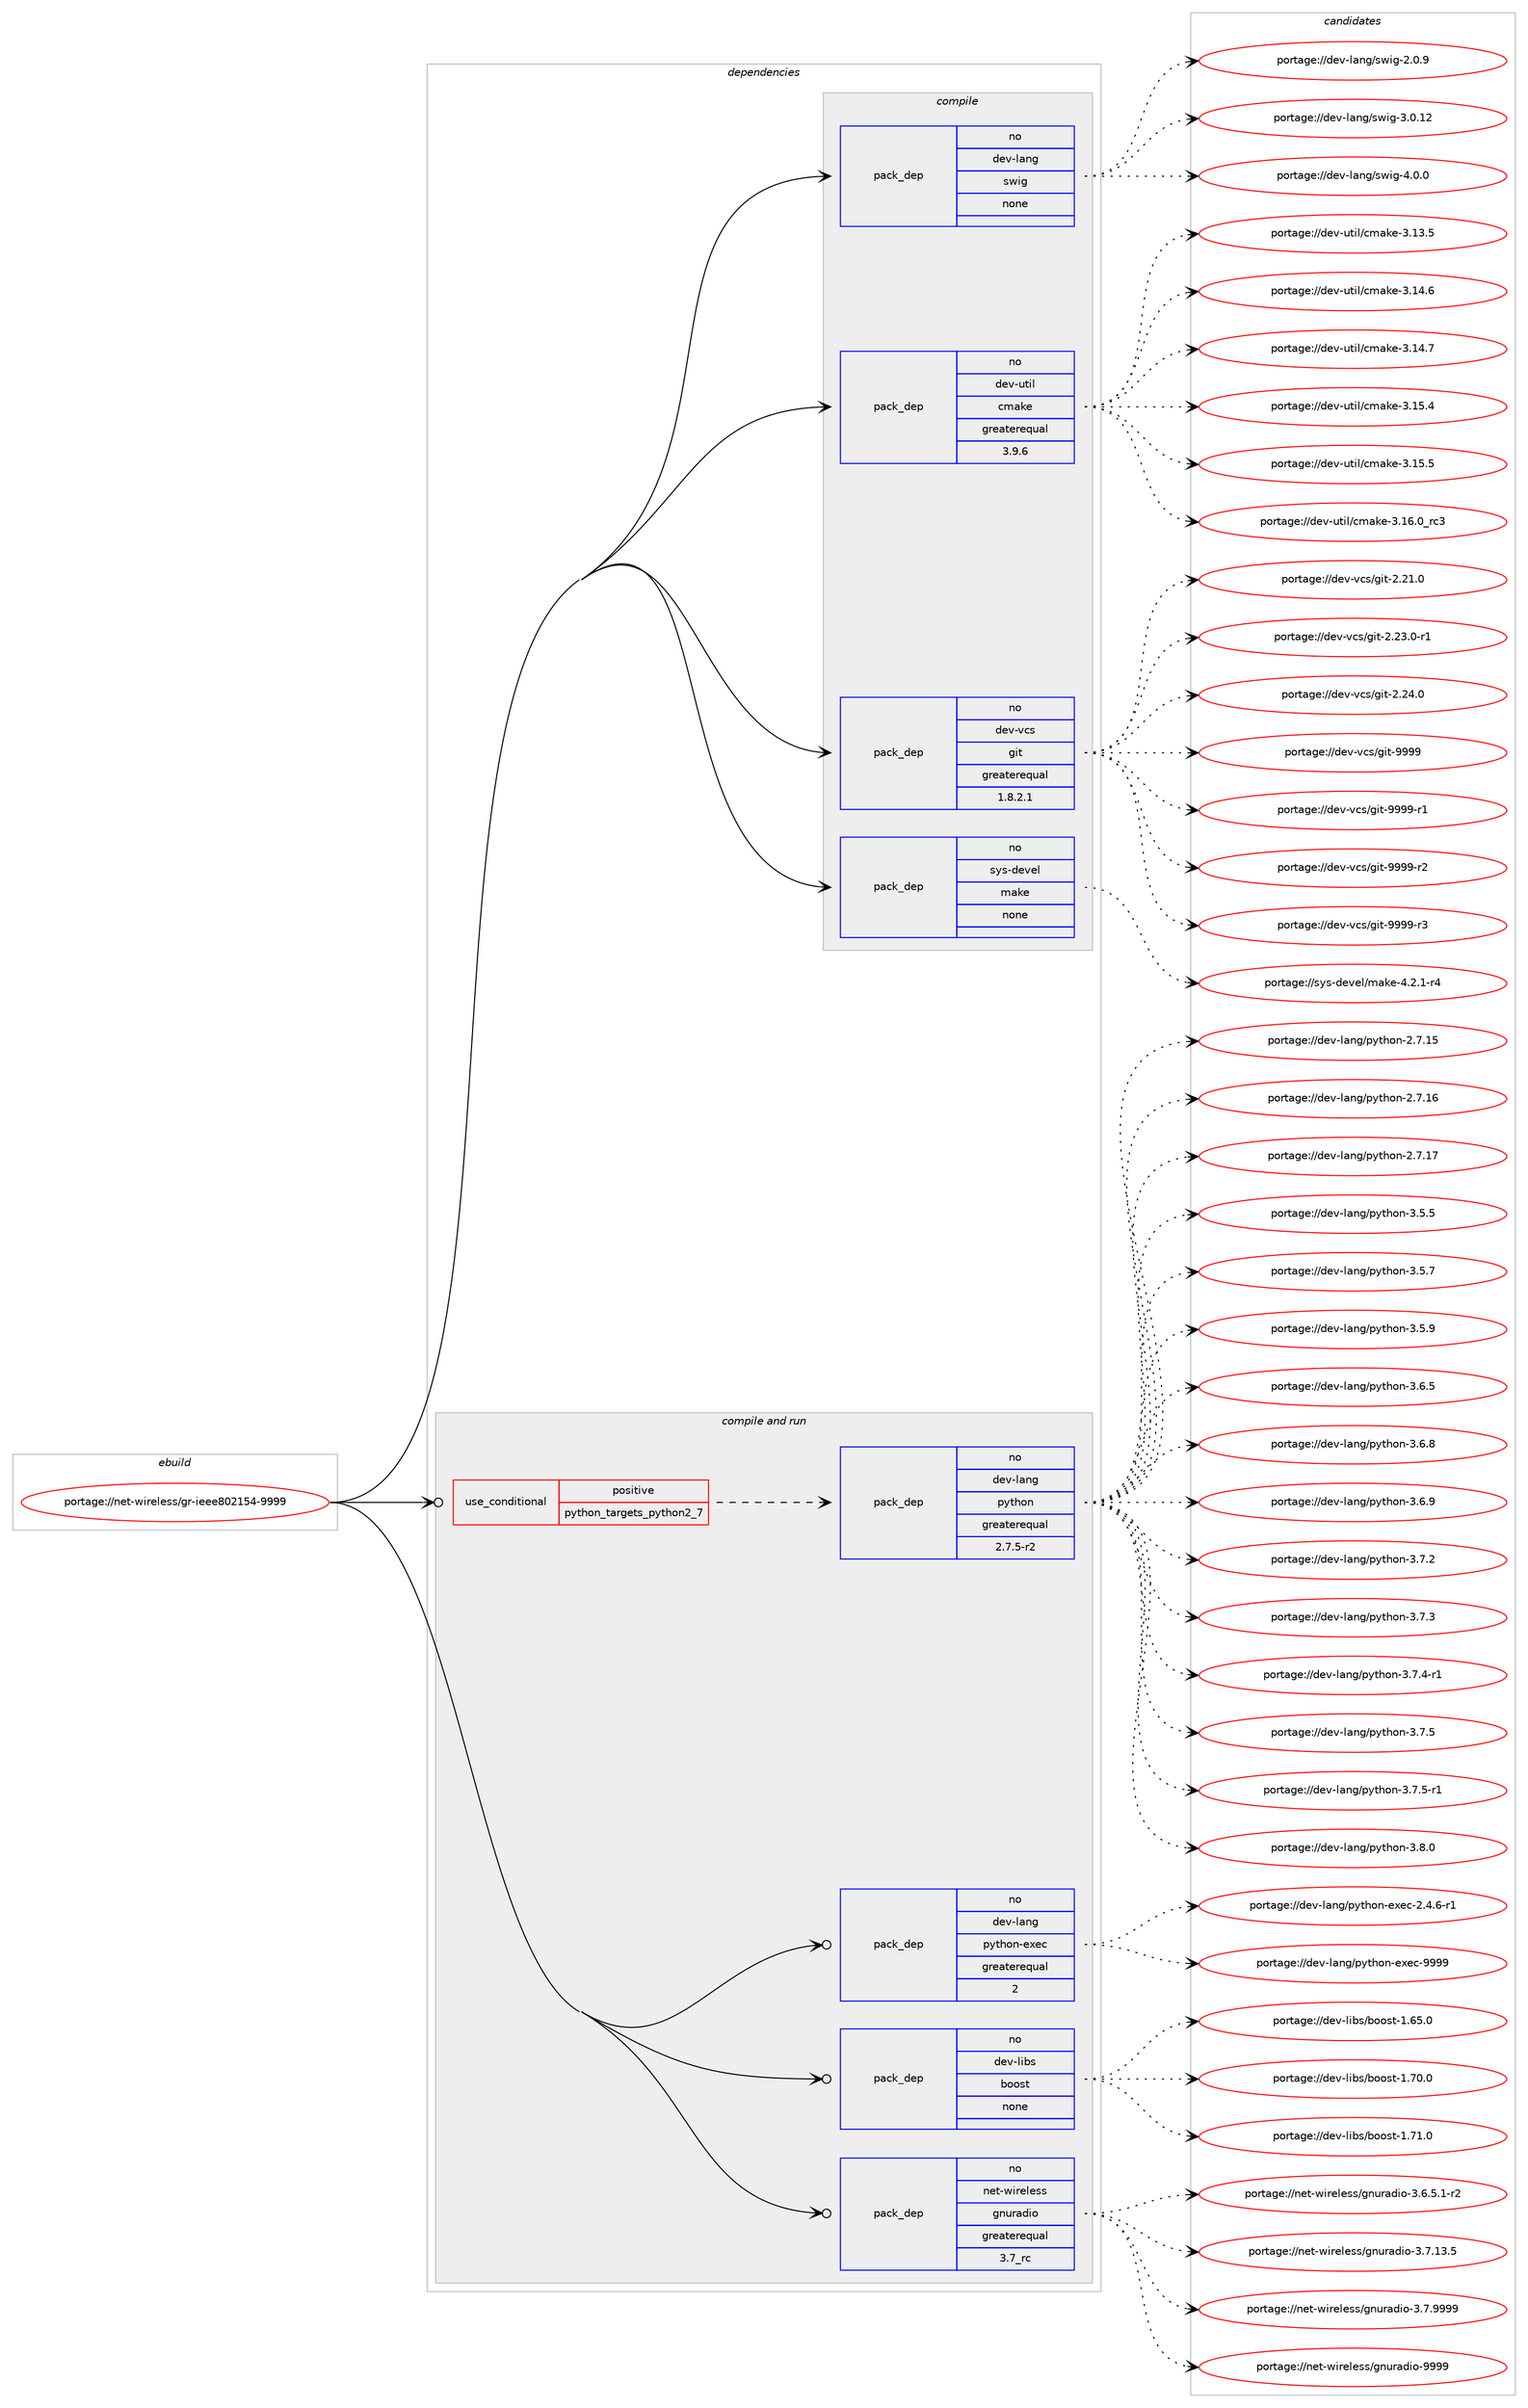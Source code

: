 digraph prolog {

# *************
# Graph options
# *************

newrank=true;
concentrate=true;
compound=true;
graph [rankdir=LR,fontname=Helvetica,fontsize=10,ranksep=1.5];#, ranksep=2.5, nodesep=0.2];
edge  [arrowhead=vee];
node  [fontname=Helvetica,fontsize=10];

# **********
# The ebuild
# **********

subgraph cluster_leftcol {
color=gray;
rank=same;
label=<<i>ebuild</i>>;
id [label="portage://net-wireless/gr-ieee802154-9999", color=red, width=4, href="../net-wireless/gr-ieee802154-9999.svg"];
}

# ****************
# The dependencies
# ****************

subgraph cluster_midcol {
color=gray;
label=<<i>dependencies</i>>;
subgraph cluster_compile {
fillcolor="#eeeeee";
style=filled;
label=<<i>compile</i>>;
subgraph pack276486 {
dependency377306 [label=<<TABLE BORDER="0" CELLBORDER="1" CELLSPACING="0" CELLPADDING="4" WIDTH="220"><TR><TD ROWSPAN="6" CELLPADDING="30">pack_dep</TD></TR><TR><TD WIDTH="110">no</TD></TR><TR><TD>dev-lang</TD></TR><TR><TD>swig</TD></TR><TR><TD>none</TD></TR><TR><TD></TD></TR></TABLE>>, shape=none, color=blue];
}
id:e -> dependency377306:w [weight=20,style="solid",arrowhead="vee"];
subgraph pack276487 {
dependency377307 [label=<<TABLE BORDER="0" CELLBORDER="1" CELLSPACING="0" CELLPADDING="4" WIDTH="220"><TR><TD ROWSPAN="6" CELLPADDING="30">pack_dep</TD></TR><TR><TD WIDTH="110">no</TD></TR><TR><TD>dev-util</TD></TR><TR><TD>cmake</TD></TR><TR><TD>greaterequal</TD></TR><TR><TD>3.9.6</TD></TR></TABLE>>, shape=none, color=blue];
}
id:e -> dependency377307:w [weight=20,style="solid",arrowhead="vee"];
subgraph pack276488 {
dependency377308 [label=<<TABLE BORDER="0" CELLBORDER="1" CELLSPACING="0" CELLPADDING="4" WIDTH="220"><TR><TD ROWSPAN="6" CELLPADDING="30">pack_dep</TD></TR><TR><TD WIDTH="110">no</TD></TR><TR><TD>dev-vcs</TD></TR><TR><TD>git</TD></TR><TR><TD>greaterequal</TD></TR><TR><TD>1.8.2.1</TD></TR></TABLE>>, shape=none, color=blue];
}
id:e -> dependency377308:w [weight=20,style="solid",arrowhead="vee"];
subgraph pack276489 {
dependency377309 [label=<<TABLE BORDER="0" CELLBORDER="1" CELLSPACING="0" CELLPADDING="4" WIDTH="220"><TR><TD ROWSPAN="6" CELLPADDING="30">pack_dep</TD></TR><TR><TD WIDTH="110">no</TD></TR><TR><TD>sys-devel</TD></TR><TR><TD>make</TD></TR><TR><TD>none</TD></TR><TR><TD></TD></TR></TABLE>>, shape=none, color=blue];
}
id:e -> dependency377309:w [weight=20,style="solid",arrowhead="vee"];
}
subgraph cluster_compileandrun {
fillcolor="#eeeeee";
style=filled;
label=<<i>compile and run</i>>;
subgraph cond94427 {
dependency377310 [label=<<TABLE BORDER="0" CELLBORDER="1" CELLSPACING="0" CELLPADDING="4"><TR><TD ROWSPAN="3" CELLPADDING="10">use_conditional</TD></TR><TR><TD>positive</TD></TR><TR><TD>python_targets_python2_7</TD></TR></TABLE>>, shape=none, color=red];
subgraph pack276490 {
dependency377311 [label=<<TABLE BORDER="0" CELLBORDER="1" CELLSPACING="0" CELLPADDING="4" WIDTH="220"><TR><TD ROWSPAN="6" CELLPADDING="30">pack_dep</TD></TR><TR><TD WIDTH="110">no</TD></TR><TR><TD>dev-lang</TD></TR><TR><TD>python</TD></TR><TR><TD>greaterequal</TD></TR><TR><TD>2.7.5-r2</TD></TR></TABLE>>, shape=none, color=blue];
}
dependency377310:e -> dependency377311:w [weight=20,style="dashed",arrowhead="vee"];
}
id:e -> dependency377310:w [weight=20,style="solid",arrowhead="odotvee"];
subgraph pack276491 {
dependency377312 [label=<<TABLE BORDER="0" CELLBORDER="1" CELLSPACING="0" CELLPADDING="4" WIDTH="220"><TR><TD ROWSPAN="6" CELLPADDING="30">pack_dep</TD></TR><TR><TD WIDTH="110">no</TD></TR><TR><TD>dev-lang</TD></TR><TR><TD>python-exec</TD></TR><TR><TD>greaterequal</TD></TR><TR><TD>2</TD></TR></TABLE>>, shape=none, color=blue];
}
id:e -> dependency377312:w [weight=20,style="solid",arrowhead="odotvee"];
subgraph pack276492 {
dependency377313 [label=<<TABLE BORDER="0" CELLBORDER="1" CELLSPACING="0" CELLPADDING="4" WIDTH="220"><TR><TD ROWSPAN="6" CELLPADDING="30">pack_dep</TD></TR><TR><TD WIDTH="110">no</TD></TR><TR><TD>dev-libs</TD></TR><TR><TD>boost</TD></TR><TR><TD>none</TD></TR><TR><TD></TD></TR></TABLE>>, shape=none, color=blue];
}
id:e -> dependency377313:w [weight=20,style="solid",arrowhead="odotvee"];
subgraph pack276493 {
dependency377314 [label=<<TABLE BORDER="0" CELLBORDER="1" CELLSPACING="0" CELLPADDING="4" WIDTH="220"><TR><TD ROWSPAN="6" CELLPADDING="30">pack_dep</TD></TR><TR><TD WIDTH="110">no</TD></TR><TR><TD>net-wireless</TD></TR><TR><TD>gnuradio</TD></TR><TR><TD>greaterequal</TD></TR><TR><TD>3.7_rc</TD></TR></TABLE>>, shape=none, color=blue];
}
id:e -> dependency377314:w [weight=20,style="solid",arrowhead="odotvee"];
}
subgraph cluster_run {
fillcolor="#eeeeee";
style=filled;
label=<<i>run</i>>;
}
}

# **************
# The candidates
# **************

subgraph cluster_choices {
rank=same;
color=gray;
label=<<i>candidates</i>>;

subgraph choice276486 {
color=black;
nodesep=1;
choiceportage100101118451089711010347115119105103455046484657 [label="portage://dev-lang/swig-2.0.9", color=red, width=4,href="../dev-lang/swig-2.0.9.svg"];
choiceportage10010111845108971101034711511910510345514648464950 [label="portage://dev-lang/swig-3.0.12", color=red, width=4,href="../dev-lang/swig-3.0.12.svg"];
choiceportage100101118451089711010347115119105103455246484648 [label="portage://dev-lang/swig-4.0.0", color=red, width=4,href="../dev-lang/swig-4.0.0.svg"];
dependency377306:e -> choiceportage100101118451089711010347115119105103455046484657:w [style=dotted,weight="100"];
dependency377306:e -> choiceportage10010111845108971101034711511910510345514648464950:w [style=dotted,weight="100"];
dependency377306:e -> choiceportage100101118451089711010347115119105103455246484648:w [style=dotted,weight="100"];
}
subgraph choice276487 {
color=black;
nodesep=1;
choiceportage1001011184511711610510847991099710710145514649514653 [label="portage://dev-util/cmake-3.13.5", color=red, width=4,href="../dev-util/cmake-3.13.5.svg"];
choiceportage1001011184511711610510847991099710710145514649524654 [label="portage://dev-util/cmake-3.14.6", color=red, width=4,href="../dev-util/cmake-3.14.6.svg"];
choiceportage1001011184511711610510847991099710710145514649524655 [label="portage://dev-util/cmake-3.14.7", color=red, width=4,href="../dev-util/cmake-3.14.7.svg"];
choiceportage1001011184511711610510847991099710710145514649534652 [label="portage://dev-util/cmake-3.15.4", color=red, width=4,href="../dev-util/cmake-3.15.4.svg"];
choiceportage1001011184511711610510847991099710710145514649534653 [label="portage://dev-util/cmake-3.15.5", color=red, width=4,href="../dev-util/cmake-3.15.5.svg"];
choiceportage1001011184511711610510847991099710710145514649544648951149951 [label="portage://dev-util/cmake-3.16.0_rc3", color=red, width=4,href="../dev-util/cmake-3.16.0_rc3.svg"];
dependency377307:e -> choiceportage1001011184511711610510847991099710710145514649514653:w [style=dotted,weight="100"];
dependency377307:e -> choiceportage1001011184511711610510847991099710710145514649524654:w [style=dotted,weight="100"];
dependency377307:e -> choiceportage1001011184511711610510847991099710710145514649524655:w [style=dotted,weight="100"];
dependency377307:e -> choiceportage1001011184511711610510847991099710710145514649534652:w [style=dotted,weight="100"];
dependency377307:e -> choiceportage1001011184511711610510847991099710710145514649534653:w [style=dotted,weight="100"];
dependency377307:e -> choiceportage1001011184511711610510847991099710710145514649544648951149951:w [style=dotted,weight="100"];
}
subgraph choice276488 {
color=black;
nodesep=1;
choiceportage10010111845118991154710310511645504650494648 [label="portage://dev-vcs/git-2.21.0", color=red, width=4,href="../dev-vcs/git-2.21.0.svg"];
choiceportage100101118451189911547103105116455046505146484511449 [label="portage://dev-vcs/git-2.23.0-r1", color=red, width=4,href="../dev-vcs/git-2.23.0-r1.svg"];
choiceportage10010111845118991154710310511645504650524648 [label="portage://dev-vcs/git-2.24.0", color=red, width=4,href="../dev-vcs/git-2.24.0.svg"];
choiceportage1001011184511899115471031051164557575757 [label="portage://dev-vcs/git-9999", color=red, width=4,href="../dev-vcs/git-9999.svg"];
choiceportage10010111845118991154710310511645575757574511449 [label="portage://dev-vcs/git-9999-r1", color=red, width=4,href="../dev-vcs/git-9999-r1.svg"];
choiceportage10010111845118991154710310511645575757574511450 [label="portage://dev-vcs/git-9999-r2", color=red, width=4,href="../dev-vcs/git-9999-r2.svg"];
choiceportage10010111845118991154710310511645575757574511451 [label="portage://dev-vcs/git-9999-r3", color=red, width=4,href="../dev-vcs/git-9999-r3.svg"];
dependency377308:e -> choiceportage10010111845118991154710310511645504650494648:w [style=dotted,weight="100"];
dependency377308:e -> choiceportage100101118451189911547103105116455046505146484511449:w [style=dotted,weight="100"];
dependency377308:e -> choiceportage10010111845118991154710310511645504650524648:w [style=dotted,weight="100"];
dependency377308:e -> choiceportage1001011184511899115471031051164557575757:w [style=dotted,weight="100"];
dependency377308:e -> choiceportage10010111845118991154710310511645575757574511449:w [style=dotted,weight="100"];
dependency377308:e -> choiceportage10010111845118991154710310511645575757574511450:w [style=dotted,weight="100"];
dependency377308:e -> choiceportage10010111845118991154710310511645575757574511451:w [style=dotted,weight="100"];
}
subgraph choice276489 {
color=black;
nodesep=1;
choiceportage1151211154510010111810110847109971071014552465046494511452 [label="portage://sys-devel/make-4.2.1-r4", color=red, width=4,href="../sys-devel/make-4.2.1-r4.svg"];
dependency377309:e -> choiceportage1151211154510010111810110847109971071014552465046494511452:w [style=dotted,weight="100"];
}
subgraph choice276490 {
color=black;
nodesep=1;
choiceportage10010111845108971101034711212111610411111045504655464953 [label="portage://dev-lang/python-2.7.15", color=red, width=4,href="../dev-lang/python-2.7.15.svg"];
choiceportage10010111845108971101034711212111610411111045504655464954 [label="portage://dev-lang/python-2.7.16", color=red, width=4,href="../dev-lang/python-2.7.16.svg"];
choiceportage10010111845108971101034711212111610411111045504655464955 [label="portage://dev-lang/python-2.7.17", color=red, width=4,href="../dev-lang/python-2.7.17.svg"];
choiceportage100101118451089711010347112121116104111110455146534653 [label="portage://dev-lang/python-3.5.5", color=red, width=4,href="../dev-lang/python-3.5.5.svg"];
choiceportage100101118451089711010347112121116104111110455146534655 [label="portage://dev-lang/python-3.5.7", color=red, width=4,href="../dev-lang/python-3.5.7.svg"];
choiceportage100101118451089711010347112121116104111110455146534657 [label="portage://dev-lang/python-3.5.9", color=red, width=4,href="../dev-lang/python-3.5.9.svg"];
choiceportage100101118451089711010347112121116104111110455146544653 [label="portage://dev-lang/python-3.6.5", color=red, width=4,href="../dev-lang/python-3.6.5.svg"];
choiceportage100101118451089711010347112121116104111110455146544656 [label="portage://dev-lang/python-3.6.8", color=red, width=4,href="../dev-lang/python-3.6.8.svg"];
choiceportage100101118451089711010347112121116104111110455146544657 [label="portage://dev-lang/python-3.6.9", color=red, width=4,href="../dev-lang/python-3.6.9.svg"];
choiceportage100101118451089711010347112121116104111110455146554650 [label="portage://dev-lang/python-3.7.2", color=red, width=4,href="../dev-lang/python-3.7.2.svg"];
choiceportage100101118451089711010347112121116104111110455146554651 [label="portage://dev-lang/python-3.7.3", color=red, width=4,href="../dev-lang/python-3.7.3.svg"];
choiceportage1001011184510897110103471121211161041111104551465546524511449 [label="portage://dev-lang/python-3.7.4-r1", color=red, width=4,href="../dev-lang/python-3.7.4-r1.svg"];
choiceportage100101118451089711010347112121116104111110455146554653 [label="portage://dev-lang/python-3.7.5", color=red, width=4,href="../dev-lang/python-3.7.5.svg"];
choiceportage1001011184510897110103471121211161041111104551465546534511449 [label="portage://dev-lang/python-3.7.5-r1", color=red, width=4,href="../dev-lang/python-3.7.5-r1.svg"];
choiceportage100101118451089711010347112121116104111110455146564648 [label="portage://dev-lang/python-3.8.0", color=red, width=4,href="../dev-lang/python-3.8.0.svg"];
dependency377311:e -> choiceportage10010111845108971101034711212111610411111045504655464953:w [style=dotted,weight="100"];
dependency377311:e -> choiceportage10010111845108971101034711212111610411111045504655464954:w [style=dotted,weight="100"];
dependency377311:e -> choiceportage10010111845108971101034711212111610411111045504655464955:w [style=dotted,weight="100"];
dependency377311:e -> choiceportage100101118451089711010347112121116104111110455146534653:w [style=dotted,weight="100"];
dependency377311:e -> choiceportage100101118451089711010347112121116104111110455146534655:w [style=dotted,weight="100"];
dependency377311:e -> choiceportage100101118451089711010347112121116104111110455146534657:w [style=dotted,weight="100"];
dependency377311:e -> choiceportage100101118451089711010347112121116104111110455146544653:w [style=dotted,weight="100"];
dependency377311:e -> choiceportage100101118451089711010347112121116104111110455146544656:w [style=dotted,weight="100"];
dependency377311:e -> choiceportage100101118451089711010347112121116104111110455146544657:w [style=dotted,weight="100"];
dependency377311:e -> choiceportage100101118451089711010347112121116104111110455146554650:w [style=dotted,weight="100"];
dependency377311:e -> choiceportage100101118451089711010347112121116104111110455146554651:w [style=dotted,weight="100"];
dependency377311:e -> choiceportage1001011184510897110103471121211161041111104551465546524511449:w [style=dotted,weight="100"];
dependency377311:e -> choiceportage100101118451089711010347112121116104111110455146554653:w [style=dotted,weight="100"];
dependency377311:e -> choiceportage1001011184510897110103471121211161041111104551465546534511449:w [style=dotted,weight="100"];
dependency377311:e -> choiceportage100101118451089711010347112121116104111110455146564648:w [style=dotted,weight="100"];
}
subgraph choice276491 {
color=black;
nodesep=1;
choiceportage10010111845108971101034711212111610411111045101120101994550465246544511449 [label="portage://dev-lang/python-exec-2.4.6-r1", color=red, width=4,href="../dev-lang/python-exec-2.4.6-r1.svg"];
choiceportage10010111845108971101034711212111610411111045101120101994557575757 [label="portage://dev-lang/python-exec-9999", color=red, width=4,href="../dev-lang/python-exec-9999.svg"];
dependency377312:e -> choiceportage10010111845108971101034711212111610411111045101120101994550465246544511449:w [style=dotted,weight="100"];
dependency377312:e -> choiceportage10010111845108971101034711212111610411111045101120101994557575757:w [style=dotted,weight="100"];
}
subgraph choice276492 {
color=black;
nodesep=1;
choiceportage1001011184510810598115479811111111511645494654534648 [label="portage://dev-libs/boost-1.65.0", color=red, width=4,href="../dev-libs/boost-1.65.0.svg"];
choiceportage1001011184510810598115479811111111511645494655484648 [label="portage://dev-libs/boost-1.70.0", color=red, width=4,href="../dev-libs/boost-1.70.0.svg"];
choiceportage1001011184510810598115479811111111511645494655494648 [label="portage://dev-libs/boost-1.71.0", color=red, width=4,href="../dev-libs/boost-1.71.0.svg"];
dependency377313:e -> choiceportage1001011184510810598115479811111111511645494654534648:w [style=dotted,weight="100"];
dependency377313:e -> choiceportage1001011184510810598115479811111111511645494655484648:w [style=dotted,weight="100"];
dependency377313:e -> choiceportage1001011184510810598115479811111111511645494655494648:w [style=dotted,weight="100"];
}
subgraph choice276493 {
color=black;
nodesep=1;
choiceportage11010111645119105114101108101115115471031101171149710010511145514654465346494511450 [label="portage://net-wireless/gnuradio-3.6.5.1-r2", color=red, width=4,href="../net-wireless/gnuradio-3.6.5.1-r2.svg"];
choiceportage110101116451191051141011081011151154710311011711497100105111455146554649514653 [label="portage://net-wireless/gnuradio-3.7.13.5", color=red, width=4,href="../net-wireless/gnuradio-3.7.13.5.svg"];
choiceportage110101116451191051141011081011151154710311011711497100105111455146554657575757 [label="portage://net-wireless/gnuradio-3.7.9999", color=red, width=4,href="../net-wireless/gnuradio-3.7.9999.svg"];
choiceportage1101011164511910511410110810111511547103110117114971001051114557575757 [label="portage://net-wireless/gnuradio-9999", color=red, width=4,href="../net-wireless/gnuradio-9999.svg"];
dependency377314:e -> choiceportage11010111645119105114101108101115115471031101171149710010511145514654465346494511450:w [style=dotted,weight="100"];
dependency377314:e -> choiceportage110101116451191051141011081011151154710311011711497100105111455146554649514653:w [style=dotted,weight="100"];
dependency377314:e -> choiceportage110101116451191051141011081011151154710311011711497100105111455146554657575757:w [style=dotted,weight="100"];
dependency377314:e -> choiceportage1101011164511910511410110810111511547103110117114971001051114557575757:w [style=dotted,weight="100"];
}
}

}
